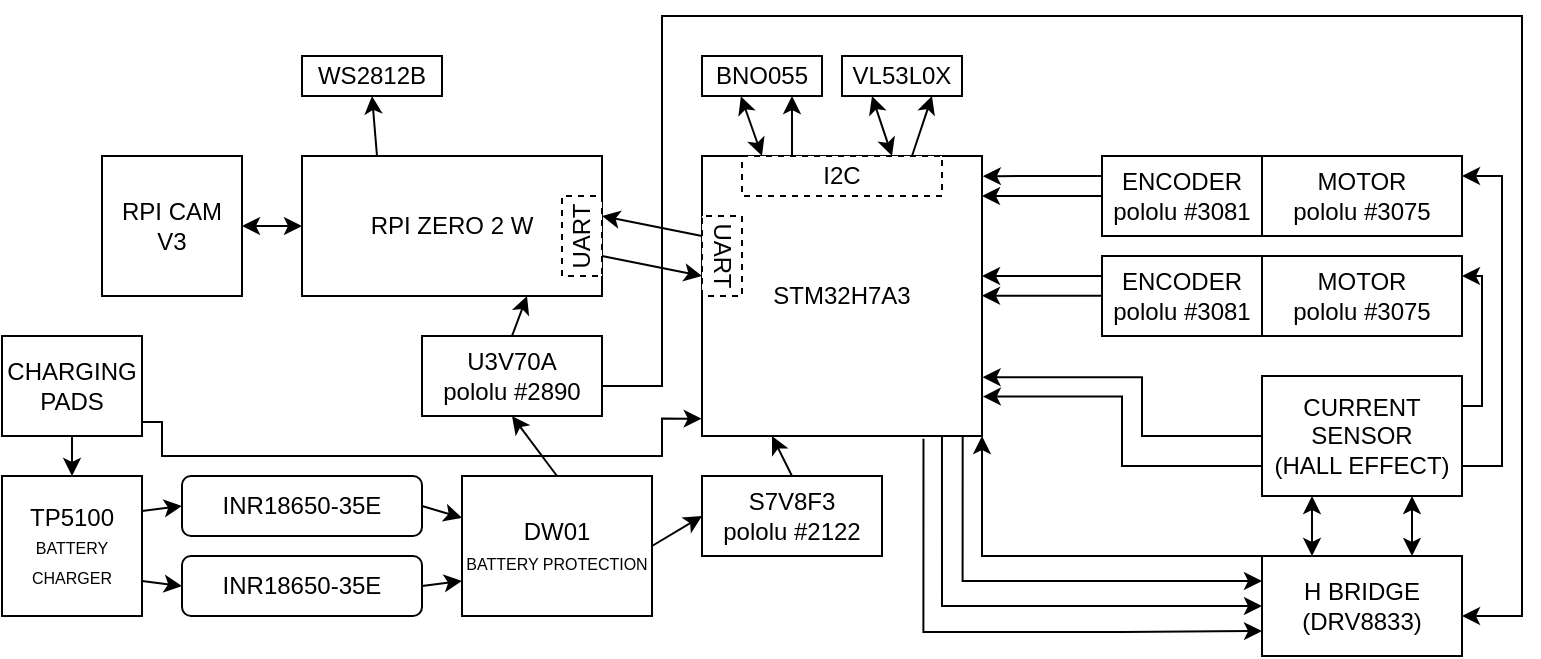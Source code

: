<mxfile version="24.8.6">
  <diagram name="Strona-1" id="mr1jpqiAd6D3nJ4Dobpt">
    <mxGraphModel dx="1154" dy="449" grid="1" gridSize="10" guides="1" tooltips="1" connect="1" arrows="1" fold="1" page="1" pageScale="1" pageWidth="827" pageHeight="1169" math="0" shadow="0">
      <root>
        <mxCell id="0" />
        <mxCell id="1" parent="0" />
        <mxCell id="kblaAlUt2YU5-3huf7GQ-1" value="STM32H7A3" style="whiteSpace=wrap;html=1;aspect=fixed;" parent="1" vertex="1">
          <mxGeometry x="400" y="440" width="140" height="140" as="geometry" />
        </mxCell>
        <mxCell id="kblaAlUt2YU5-3huf7GQ-3" value="I2C" style="rounded=0;whiteSpace=wrap;html=1;dashed=1;" parent="1" vertex="1">
          <mxGeometry x="420" y="440" width="100" height="20" as="geometry" />
        </mxCell>
        <mxCell id="kblaAlUt2YU5-3huf7GQ-5" value="RPI ZERO 2 W" style="rounded=0;whiteSpace=wrap;html=1;" parent="1" vertex="1">
          <mxGeometry x="200" y="440" width="150" height="70" as="geometry" />
        </mxCell>
        <mxCell id="kblaAlUt2YU5-3huf7GQ-6" value="RPI CAM&lt;br&gt;V3" style="whiteSpace=wrap;html=1;aspect=fixed;" parent="1" vertex="1">
          <mxGeometry x="100" y="440" width="70" height="70" as="geometry" />
        </mxCell>
        <mxCell id="kblaAlUt2YU5-3huf7GQ-7" value="VL53L0X" style="rounded=0;whiteSpace=wrap;html=1;" parent="1" vertex="1">
          <mxGeometry x="470" y="390" width="60" height="20" as="geometry" />
        </mxCell>
        <mxCell id="kblaAlUt2YU5-3huf7GQ-11" value="BNO055" style="rounded=0;whiteSpace=wrap;html=1;" parent="1" vertex="1">
          <mxGeometry x="400" y="390" width="60" height="20" as="geometry" />
        </mxCell>
        <mxCell id="kblaAlUt2YU5-3huf7GQ-13" value="WS2812B" style="rounded=0;whiteSpace=wrap;html=1;" parent="1" vertex="1">
          <mxGeometry x="200" y="390" width="70" height="20" as="geometry" />
        </mxCell>
        <mxCell id="kblaAlUt2YU5-3huf7GQ-15" value="UART" style="rounded=0;whiteSpace=wrap;html=1;dashed=1;rotation=-90;" parent="1" vertex="1">
          <mxGeometry x="320" y="470" width="40" height="20" as="geometry" />
        </mxCell>
        <mxCell id="kblaAlUt2YU5-3huf7GQ-16" value="UART" style="rounded=0;whiteSpace=wrap;html=1;dashed=1;rotation=90;" parent="1" vertex="1">
          <mxGeometry x="390" y="480" width="40" height="20" as="geometry" />
        </mxCell>
        <mxCell id="kblaAlUt2YU5-3huf7GQ-17" value="ENCODER&lt;br&gt;pololu #3081" style="rounded=0;whiteSpace=wrap;html=1;" parent="1" vertex="1">
          <mxGeometry x="600" y="490" width="80" height="40" as="geometry" />
        </mxCell>
        <mxCell id="kblaAlUt2YU5-3huf7GQ-18" value="U3V70A&lt;br&gt;pololu #2890" style="rounded=0;whiteSpace=wrap;html=1;" parent="1" vertex="1">
          <mxGeometry x="260" y="530" width="90" height="40" as="geometry" />
        </mxCell>
        <mxCell id="kblaAlUt2YU5-3huf7GQ-19" value="ENCODER&lt;br&gt;pololu #3081" style="rounded=0;whiteSpace=wrap;html=1;" parent="1" vertex="1">
          <mxGeometry x="600" y="440" width="80" height="40" as="geometry" />
        </mxCell>
        <mxCell id="kblaAlUt2YU5-3huf7GQ-21" value="MOTOR&lt;br&gt;pololu #3075" style="rounded=0;whiteSpace=wrap;html=1;" parent="1" vertex="1">
          <mxGeometry x="680" y="440" width="100" height="40" as="geometry" />
        </mxCell>
        <mxCell id="kblaAlUt2YU5-3huf7GQ-22" value="MOTOR&lt;br&gt;pololu #3075" style="rounded=0;whiteSpace=wrap;html=1;" parent="1" vertex="1">
          <mxGeometry x="680" y="490" width="100" height="40" as="geometry" />
        </mxCell>
        <mxCell id="kblaAlUt2YU5-3huf7GQ-23" value="S7V8F3&lt;br&gt;pololu #2122" style="rounded=0;whiteSpace=wrap;html=1;" parent="1" vertex="1">
          <mxGeometry x="400" y="600" width="90" height="40" as="geometry" />
        </mxCell>
        <mxCell id="kblaAlUt2YU5-3huf7GQ-25" value="DW01&lt;br&gt;&lt;font style=&quot;font-size: 8px;&quot;&gt;BATTERY PROTECTION&lt;/font&gt;" style="rounded=0;whiteSpace=wrap;html=1;" parent="1" vertex="1">
          <mxGeometry x="280" y="600" width="95" height="70" as="geometry" />
        </mxCell>
        <mxCell id="kblaAlUt2YU5-3huf7GQ-26" value="INR18650-35E" style="rounded=1;whiteSpace=wrap;html=1;" parent="1" vertex="1">
          <mxGeometry x="140" y="600" width="120" height="30" as="geometry" />
        </mxCell>
        <mxCell id="kblaAlUt2YU5-3huf7GQ-27" value="INR18650-35E" style="rounded=1;whiteSpace=wrap;html=1;" parent="1" vertex="1">
          <mxGeometry x="140" y="640" width="120" height="30" as="geometry" />
        </mxCell>
        <mxCell id="kblaAlUt2YU5-3huf7GQ-28" value="CURRENT&lt;br&gt;SENSOR&lt;br&gt;(HALL EFFECT)" style="rounded=0;whiteSpace=wrap;html=1;" parent="1" vertex="1">
          <mxGeometry x="680" y="550" width="100" height="60" as="geometry" />
        </mxCell>
        <mxCell id="kblaAlUt2YU5-3huf7GQ-30" value="H BRIDGE&lt;br&gt;(DRV8833)" style="rounded=0;whiteSpace=wrap;html=1;" parent="1" vertex="1">
          <mxGeometry x="680" y="640" width="100" height="50" as="geometry" />
        </mxCell>
        <mxCell id="kblaAlUt2YU5-3huf7GQ-31" value="" style="endArrow=classic;startArrow=classic;html=1;rounded=0;exitX=1;exitY=0.5;exitDx=0;exitDy=0;entryX=0;entryY=0.5;entryDx=0;entryDy=0;" parent="1" source="kblaAlUt2YU5-3huf7GQ-6" target="kblaAlUt2YU5-3huf7GQ-5" edge="1">
          <mxGeometry width="50" height="50" relative="1" as="geometry">
            <mxPoint x="230" y="490" as="sourcePoint" />
            <mxPoint x="280" y="440" as="targetPoint" />
          </mxGeometry>
        </mxCell>
        <mxCell id="kblaAlUt2YU5-3huf7GQ-32" value="" style="endArrow=classic;html=1;rounded=0;exitX=0.25;exitY=0;exitDx=0;exitDy=0;entryX=0.5;entryY=1;entryDx=0;entryDy=0;" parent="1" source="kblaAlUt2YU5-3huf7GQ-5" target="kblaAlUt2YU5-3huf7GQ-13" edge="1">
          <mxGeometry width="50" height="50" relative="1" as="geometry">
            <mxPoint x="270" y="470" as="sourcePoint" />
            <mxPoint x="320" y="420" as="targetPoint" />
          </mxGeometry>
        </mxCell>
        <mxCell id="kblaAlUt2YU5-3huf7GQ-36" value="" style="endArrow=classic;startArrow=classic;html=1;rounded=0;exitX=0.75;exitY=0;exitDx=0;exitDy=0;entryX=0.25;entryY=1;entryDx=0;entryDy=0;" parent="1" source="kblaAlUt2YU5-3huf7GQ-3" target="kblaAlUt2YU5-3huf7GQ-7" edge="1">
          <mxGeometry width="50" height="50" relative="1" as="geometry">
            <mxPoint x="480" y="430" as="sourcePoint" />
            <mxPoint x="480" y="380" as="targetPoint" />
          </mxGeometry>
        </mxCell>
        <mxCell id="kblaAlUt2YU5-3huf7GQ-37" value="" style="endArrow=classic;html=1;rounded=0;exitX=0.75;exitY=0;exitDx=0;exitDy=0;entryX=0.75;entryY=1;entryDx=0;entryDy=0;" parent="1" source="kblaAlUt2YU5-3huf7GQ-1" target="kblaAlUt2YU5-3huf7GQ-7" edge="1">
          <mxGeometry width="50" height="50" relative="1" as="geometry">
            <mxPoint x="440" y="440" as="sourcePoint" />
            <mxPoint x="490" y="390" as="targetPoint" />
          </mxGeometry>
        </mxCell>
        <mxCell id="kblaAlUt2YU5-3huf7GQ-38" value="" style="endArrow=classic;startArrow=classic;html=1;rounded=0;exitX=0.324;exitY=1.007;exitDx=0;exitDy=0;entryX=0.25;entryY=0;entryDx=0;entryDy=0;exitPerimeter=0;" parent="1" source="kblaAlUt2YU5-3huf7GQ-11" edge="1">
          <mxGeometry width="50" height="50" relative="1" as="geometry">
            <mxPoint x="380" y="440" as="sourcePoint" />
            <mxPoint x="430" y="440" as="targetPoint" />
          </mxGeometry>
        </mxCell>
        <mxCell id="kblaAlUt2YU5-3huf7GQ-39" value="" style="endArrow=classic;html=1;rounded=0;entryX=0.75;entryY=1;entryDx=0;entryDy=0;edgeStyle=orthogonalEdgeStyle;exitX=0.25;exitY=0;exitDx=0;exitDy=0;" parent="1" source="kblaAlUt2YU5-3huf7GQ-3" target="kblaAlUt2YU5-3huf7GQ-11" edge="1">
          <mxGeometry width="50" height="50" relative="1" as="geometry">
            <mxPoint x="450" y="430" as="sourcePoint" />
            <mxPoint x="410" y="380" as="targetPoint" />
          </mxGeometry>
        </mxCell>
        <mxCell id="kblaAlUt2YU5-3huf7GQ-40" value="" style="endArrow=classic;html=1;rounded=0;exitX=0.25;exitY=1;exitDx=0;exitDy=0;entryX=0.75;entryY=1;entryDx=0;entryDy=0;" parent="1" source="kblaAlUt2YU5-3huf7GQ-16" target="kblaAlUt2YU5-3huf7GQ-15" edge="1">
          <mxGeometry width="50" height="50" relative="1" as="geometry">
            <mxPoint x="430" y="510" as="sourcePoint" />
            <mxPoint x="480" y="460" as="targetPoint" />
          </mxGeometry>
        </mxCell>
        <mxCell id="kblaAlUt2YU5-3huf7GQ-41" value="" style="endArrow=classic;html=1;rounded=0;exitX=0.25;exitY=1;exitDx=0;exitDy=0;entryX=0.75;entryY=1;entryDx=0;entryDy=0;" parent="1" source="kblaAlUt2YU5-3huf7GQ-15" target="kblaAlUt2YU5-3huf7GQ-16" edge="1">
          <mxGeometry width="50" height="50" relative="1" as="geometry">
            <mxPoint x="390" y="520" as="sourcePoint" />
            <mxPoint x="440" y="470" as="targetPoint" />
          </mxGeometry>
        </mxCell>
        <mxCell id="kblaAlUt2YU5-3huf7GQ-42" value="" style="endArrow=classic;html=1;rounded=0;exitX=0;exitY=0.25;exitDx=0;exitDy=0;entryX=1.003;entryY=0.072;entryDx=0;entryDy=0;entryPerimeter=0;" parent="1" source="kblaAlUt2YU5-3huf7GQ-19" target="kblaAlUt2YU5-3huf7GQ-1" edge="1">
          <mxGeometry width="50" height="50" relative="1" as="geometry">
            <mxPoint x="620" y="415" as="sourcePoint" />
            <mxPoint x="560" y="460" as="targetPoint" />
          </mxGeometry>
        </mxCell>
        <mxCell id="kblaAlUt2YU5-3huf7GQ-43" value="" style="endArrow=classic;html=1;rounded=0;exitX=0;exitY=0.25;exitDx=0;exitDy=0;entryX=1.003;entryY=0.072;entryDx=0;entryDy=0;entryPerimeter=0;" parent="1" edge="1">
          <mxGeometry width="50" height="50" relative="1" as="geometry">
            <mxPoint x="600" y="460" as="sourcePoint" />
            <mxPoint x="540" y="460" as="targetPoint" />
          </mxGeometry>
        </mxCell>
        <mxCell id="kblaAlUt2YU5-3huf7GQ-44" value="" style="endArrow=classic;html=1;rounded=0;exitX=0;exitY=0.25;exitDx=0;exitDy=0;entryX=1.003;entryY=0.072;entryDx=0;entryDy=0;entryPerimeter=0;" parent="1" edge="1">
          <mxGeometry width="50" height="50" relative="1" as="geometry">
            <mxPoint x="600" y="500" as="sourcePoint" />
            <mxPoint x="540" y="500" as="targetPoint" />
          </mxGeometry>
        </mxCell>
        <mxCell id="kblaAlUt2YU5-3huf7GQ-45" value="" style="endArrow=classic;html=1;rounded=0;exitX=0;exitY=0.25;exitDx=0;exitDy=0;entryX=1.003;entryY=0.072;entryDx=0;entryDy=0;entryPerimeter=0;" parent="1" edge="1">
          <mxGeometry width="50" height="50" relative="1" as="geometry">
            <mxPoint x="600" y="509.84" as="sourcePoint" />
            <mxPoint x="540" y="509.84" as="targetPoint" />
          </mxGeometry>
        </mxCell>
        <mxCell id="kblaAlUt2YU5-3huf7GQ-46" value="" style="endArrow=classic;html=1;rounded=0;exitX=1;exitY=0.5;exitDx=0;exitDy=0;" parent="1" source="kblaAlUt2YU5-3huf7GQ-26" target="kblaAlUt2YU5-3huf7GQ-25" edge="1">
          <mxGeometry width="50" height="50" relative="1" as="geometry">
            <mxPoint x="355" y="610" as="sourcePoint" />
            <mxPoint x="405" y="560" as="targetPoint" />
          </mxGeometry>
        </mxCell>
        <mxCell id="kblaAlUt2YU5-3huf7GQ-48" value="" style="endArrow=classic;html=1;rounded=0;exitX=1;exitY=0.5;exitDx=0;exitDy=0;entryX=0;entryY=0.75;entryDx=0;entryDy=0;" parent="1" source="kblaAlUt2YU5-3huf7GQ-27" target="kblaAlUt2YU5-3huf7GQ-25" edge="1">
          <mxGeometry width="50" height="50" relative="1" as="geometry">
            <mxPoint x="405" y="640" as="sourcePoint" />
            <mxPoint x="455" y="590" as="targetPoint" />
          </mxGeometry>
        </mxCell>
        <mxCell id="kblaAlUt2YU5-3huf7GQ-51" value="" style="endArrow=classic;html=1;rounded=0;exitX=0.5;exitY=0;exitDx=0;exitDy=0;entryX=0.25;entryY=1;entryDx=0;entryDy=0;" parent="1" source="kblaAlUt2YU5-3huf7GQ-23" target="kblaAlUt2YU5-3huf7GQ-1" edge="1">
          <mxGeometry width="50" height="50" relative="1" as="geometry">
            <mxPoint x="440" y="620" as="sourcePoint" />
            <mxPoint x="490" y="570" as="targetPoint" />
          </mxGeometry>
        </mxCell>
        <mxCell id="kblaAlUt2YU5-3huf7GQ-52" value="" style="endArrow=classic;html=1;rounded=0;exitX=0.5;exitY=0;exitDx=0;exitDy=0;entryX=0.75;entryY=1;entryDx=0;entryDy=0;" parent="1" source="kblaAlUt2YU5-3huf7GQ-18" target="kblaAlUt2YU5-3huf7GQ-5" edge="1">
          <mxGeometry width="50" height="50" relative="1" as="geometry">
            <mxPoint x="290" y="560" as="sourcePoint" />
            <mxPoint x="340" y="510" as="targetPoint" />
          </mxGeometry>
        </mxCell>
        <mxCell id="kblaAlUt2YU5-3huf7GQ-59" value="" style="endArrow=classic;html=1;rounded=0;exitX=1;exitY=0.75;exitDx=0;exitDy=0;entryX=1;entryY=0.25;entryDx=0;entryDy=0;" parent="1" source="kblaAlUt2YU5-3huf7GQ-28" target="kblaAlUt2YU5-3huf7GQ-21" edge="1">
          <mxGeometry width="50" height="50" relative="1" as="geometry">
            <mxPoint x="790" y="590" as="sourcePoint" />
            <mxPoint x="810" y="450" as="targetPoint" />
            <Array as="points">
              <mxPoint x="800" y="595" />
              <mxPoint x="800" y="450" />
            </Array>
          </mxGeometry>
        </mxCell>
        <mxCell id="kblaAlUt2YU5-3huf7GQ-60" value="" style="endArrow=classic;html=1;rounded=0;exitX=1;exitY=0.25;exitDx=0;exitDy=0;entryX=1;entryY=0.25;entryDx=0;entryDy=0;edgeStyle=orthogonalEdgeStyle;" parent="1" source="kblaAlUt2YU5-3huf7GQ-28" target="kblaAlUt2YU5-3huf7GQ-22" edge="1">
          <mxGeometry width="50" height="50" relative="1" as="geometry">
            <mxPoint x="780" y="570" as="sourcePoint" />
            <mxPoint x="830" y="520" as="targetPoint" />
          </mxGeometry>
        </mxCell>
        <mxCell id="kblaAlUt2YU5-3huf7GQ-61" value="" style="endArrow=classic;startArrow=classic;html=1;rounded=0;entryX=0.25;entryY=1;entryDx=0;entryDy=0;exitX=0.25;exitY=0;exitDx=0;exitDy=0;" parent="1" source="kblaAlUt2YU5-3huf7GQ-30" target="kblaAlUt2YU5-3huf7GQ-28" edge="1">
          <mxGeometry width="50" height="50" relative="1" as="geometry">
            <mxPoint x="650" y="660" as="sourcePoint" />
            <mxPoint x="700" y="610" as="targetPoint" />
          </mxGeometry>
        </mxCell>
        <mxCell id="kblaAlUt2YU5-3huf7GQ-62" value="" style="endArrow=classic;startArrow=classic;html=1;rounded=0;entryX=0.75;entryY=1;entryDx=0;entryDy=0;exitX=0.75;exitY=0;exitDx=0;exitDy=0;" parent="1" source="kblaAlUt2YU5-3huf7GQ-30" target="kblaAlUt2YU5-3huf7GQ-28" edge="1">
          <mxGeometry width="50" height="50" relative="1" as="geometry">
            <mxPoint x="800" y="650" as="sourcePoint" />
            <mxPoint x="800" y="620" as="targetPoint" />
          </mxGeometry>
        </mxCell>
        <mxCell id="kblaAlUt2YU5-3huf7GQ-70" value="" style="endArrow=classic;html=1;rounded=0;exitX=0.931;exitY=1.004;exitDx=0;exitDy=0;exitPerimeter=0;entryX=0;entryY=0.25;entryDx=0;entryDy=0;edgeStyle=orthogonalEdgeStyle;" parent="1" source="kblaAlUt2YU5-3huf7GQ-1" target="kblaAlUt2YU5-3huf7GQ-30" edge="1">
          <mxGeometry width="50" height="50" relative="1" as="geometry">
            <mxPoint x="540" y="650" as="sourcePoint" />
            <mxPoint x="590" y="600" as="targetPoint" />
          </mxGeometry>
        </mxCell>
        <mxCell id="kblaAlUt2YU5-3huf7GQ-71" value="" style="endArrow=classic;html=1;rounded=0;exitX=0.857;exitY=1.004;exitDx=0;exitDy=0;exitPerimeter=0;entryX=0;entryY=0.5;entryDx=0;entryDy=0;edgeStyle=orthogonalEdgeStyle;" parent="1" source="kblaAlUt2YU5-3huf7GQ-1" target="kblaAlUt2YU5-3huf7GQ-30" edge="1">
          <mxGeometry width="50" height="50" relative="1" as="geometry">
            <mxPoint x="600" y="630" as="sourcePoint" />
            <mxPoint x="650" y="580" as="targetPoint" />
          </mxGeometry>
        </mxCell>
        <mxCell id="kblaAlUt2YU5-3huf7GQ-72" value="" style="endArrow=classic;html=1;rounded=0;exitX=0.791;exitY=1.01;exitDx=0;exitDy=0;exitPerimeter=0;entryX=0;entryY=0.75;entryDx=0;entryDy=0;edgeStyle=orthogonalEdgeStyle;" parent="1" source="kblaAlUt2YU5-3huf7GQ-1" target="kblaAlUt2YU5-3huf7GQ-30" edge="1">
          <mxGeometry width="50" height="50" relative="1" as="geometry">
            <mxPoint x="590" y="620" as="sourcePoint" />
            <mxPoint x="640" y="570" as="targetPoint" />
            <Array as="points">
              <mxPoint x="511" y="678" />
              <mxPoint x="610" y="678" />
            </Array>
          </mxGeometry>
        </mxCell>
        <mxCell id="kblaAlUt2YU5-3huf7GQ-73" value="" style="endArrow=classic;html=1;rounded=0;exitX=0;exitY=0;exitDx=0;exitDy=0;entryX=1;entryY=1;entryDx=0;entryDy=0;edgeStyle=orthogonalEdgeStyle;" parent="1" source="kblaAlUt2YU5-3huf7GQ-30" target="kblaAlUt2YU5-3huf7GQ-1" edge="1">
          <mxGeometry width="50" height="50" relative="1" as="geometry">
            <mxPoint x="570" y="580" as="sourcePoint" />
            <mxPoint x="620" y="530" as="targetPoint" />
            <Array as="points">
              <mxPoint x="540" y="640" />
            </Array>
          </mxGeometry>
        </mxCell>
        <mxCell id="kblaAlUt2YU5-3huf7GQ-76" value="" style="endArrow=classic;html=1;rounded=0;exitX=0;exitY=0.75;exitDx=0;exitDy=0;entryX=1.003;entryY=0.859;entryDx=0;entryDy=0;entryPerimeter=0;edgeStyle=orthogonalEdgeStyle;" parent="1" source="kblaAlUt2YU5-3huf7GQ-28" target="kblaAlUt2YU5-3huf7GQ-1" edge="1">
          <mxGeometry width="50" height="50" relative="1" as="geometry">
            <mxPoint x="580" y="620" as="sourcePoint" />
            <mxPoint x="630" y="570" as="targetPoint" />
          </mxGeometry>
        </mxCell>
        <mxCell id="kblaAlUt2YU5-3huf7GQ-77" value="" style="endArrow=classic;html=1;rounded=0;exitX=0;exitY=0.5;exitDx=0;exitDy=0;entryX=1.002;entryY=0.79;entryDx=0;entryDy=0;entryPerimeter=0;edgeStyle=orthogonalEdgeStyle;" parent="1" source="kblaAlUt2YU5-3huf7GQ-28" target="kblaAlUt2YU5-3huf7GQ-1" edge="1">
          <mxGeometry width="50" height="50" relative="1" as="geometry">
            <mxPoint x="620" y="590" as="sourcePoint" />
            <mxPoint x="670" y="540" as="targetPoint" />
            <Array as="points">
              <mxPoint x="620" y="580" />
              <mxPoint x="620" y="551" />
            </Array>
          </mxGeometry>
        </mxCell>
        <mxCell id="kblaAlUt2YU5-3huf7GQ-78" value="" style="endArrow=classic;html=1;rounded=0;exitX=1;exitY=0.5;exitDx=0;exitDy=0;edgeStyle=orthogonalEdgeStyle;entryX=1;entryY=0.5;entryDx=0;entryDy=0;" parent="1" edge="1">
          <mxGeometry width="50" height="50" relative="1" as="geometry">
            <mxPoint x="350" y="554.97" as="sourcePoint" />
            <mxPoint x="780" y="669.97" as="targetPoint" />
            <Array as="points">
              <mxPoint x="380" y="555" />
              <mxPoint x="380" y="370" />
              <mxPoint x="810" y="370" />
              <mxPoint x="810" y="670" />
            </Array>
          </mxGeometry>
        </mxCell>
        <mxCell id="QP9ESfs3dciiiOCJcSy7-1" value="TP5100&lt;br&gt;&lt;font style=&quot;font-size: 8px;&quot;&gt;BATTERY CHARGER&lt;/font&gt;" style="whiteSpace=wrap;html=1;aspect=fixed;" parent="1" vertex="1">
          <mxGeometry x="50" y="600" width="70" height="70" as="geometry" />
        </mxCell>
        <mxCell id="QP9ESfs3dciiiOCJcSy7-2" value="" style="endArrow=classic;html=1;rounded=0;exitX=0.5;exitY=0;exitDx=0;exitDy=0;entryX=0.5;entryY=1;entryDx=0;entryDy=0;" parent="1" source="kblaAlUt2YU5-3huf7GQ-25" target="kblaAlUt2YU5-3huf7GQ-18" edge="1">
          <mxGeometry width="50" height="50" relative="1" as="geometry">
            <mxPoint x="370" y="640" as="sourcePoint" />
            <mxPoint x="420" y="590" as="targetPoint" />
          </mxGeometry>
        </mxCell>
        <mxCell id="QP9ESfs3dciiiOCJcSy7-4" value="" style="endArrow=classic;html=1;rounded=0;exitX=1;exitY=0.5;exitDx=0;exitDy=0;entryX=0;entryY=0.5;entryDx=0;entryDy=0;" parent="1" source="kblaAlUt2YU5-3huf7GQ-25" target="kblaAlUt2YU5-3huf7GQ-23" edge="1">
          <mxGeometry width="50" height="50" relative="1" as="geometry">
            <mxPoint x="360" y="660" as="sourcePoint" />
            <mxPoint x="420" y="590" as="targetPoint" />
          </mxGeometry>
        </mxCell>
        <mxCell id="QP9ESfs3dciiiOCJcSy7-5" value="" style="endArrow=classic;html=1;rounded=0;exitX=1;exitY=0.25;exitDx=0;exitDy=0;entryX=0;entryY=0.5;entryDx=0;entryDy=0;" parent="1" source="QP9ESfs3dciiiOCJcSy7-1" target="kblaAlUt2YU5-3huf7GQ-26" edge="1">
          <mxGeometry width="50" height="50" relative="1" as="geometry">
            <mxPoint x="280" y="630" as="sourcePoint" />
            <mxPoint x="330" y="580" as="targetPoint" />
          </mxGeometry>
        </mxCell>
        <mxCell id="QP9ESfs3dciiiOCJcSy7-6" value="" style="endArrow=classic;html=1;rounded=0;exitX=1;exitY=0.75;exitDx=0;exitDy=0;entryX=0;entryY=0.5;entryDx=0;entryDy=0;" parent="1" source="QP9ESfs3dciiiOCJcSy7-1" target="kblaAlUt2YU5-3huf7GQ-27" edge="1">
          <mxGeometry width="50" height="50" relative="1" as="geometry">
            <mxPoint x="90" y="720" as="sourcePoint" />
            <mxPoint x="140" y="670" as="targetPoint" />
          </mxGeometry>
        </mxCell>
        <mxCell id="QP9ESfs3dciiiOCJcSy7-7" value="CHARGING PADS" style="rounded=0;whiteSpace=wrap;html=1;" parent="1" vertex="1">
          <mxGeometry x="50" y="530" width="70" height="50" as="geometry" />
        </mxCell>
        <mxCell id="QP9ESfs3dciiiOCJcSy7-8" value="" style="endArrow=classic;html=1;rounded=0;exitX=0.5;exitY=1;exitDx=0;exitDy=0;entryX=0.5;entryY=0;entryDx=0;entryDy=0;" parent="1" source="QP9ESfs3dciiiOCJcSy7-7" target="QP9ESfs3dciiiOCJcSy7-1" edge="1">
          <mxGeometry width="50" height="50" relative="1" as="geometry">
            <mxPoint x="290" y="630" as="sourcePoint" />
            <mxPoint x="340" y="580" as="targetPoint" />
          </mxGeometry>
        </mxCell>
        <mxCell id="QP9ESfs3dciiiOCJcSy7-9" value="" style="endArrow=classic;html=1;rounded=0;exitX=1;exitY=0.75;exitDx=0;exitDy=0;entryX=-0.001;entryY=0.938;entryDx=0;entryDy=0;entryPerimeter=0;edgeStyle=orthogonalEdgeStyle;" parent="1" source="QP9ESfs3dciiiOCJcSy7-7" target="kblaAlUt2YU5-3huf7GQ-1" edge="1">
          <mxGeometry width="50" height="50" relative="1" as="geometry">
            <mxPoint x="370" y="580" as="sourcePoint" />
            <mxPoint x="420" y="530" as="targetPoint" />
            <Array as="points">
              <mxPoint x="130" y="573" />
              <mxPoint x="130" y="590" />
              <mxPoint x="380" y="590" />
              <mxPoint x="380" y="571" />
            </Array>
          </mxGeometry>
        </mxCell>
      </root>
    </mxGraphModel>
  </diagram>
</mxfile>
